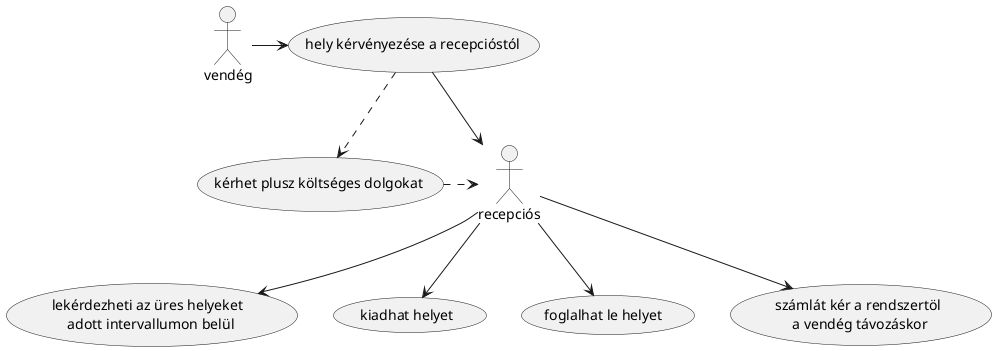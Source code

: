 @startuml
vendég -> (hely kérvényezése a recepcióstól)
(hely kérvényezése a recepcióstól) ..> (kérhet plusz költséges dolgokat)
(hely kérvényezése a recepcióstól) -> :recepciós:
(kérhet plusz költséges dolgokat)  .> :recepciós:
:recepciós: --> (lekérdezheti az üres helyeket \n adott intervallumon belül)

:recepciós: --> (kiadhat helyet)
:recepciós: --> (foglalhat le helyet )
:recepciós: -->(számlát kér a rendszertöl\n a vendég távozáskor)
@enduml
